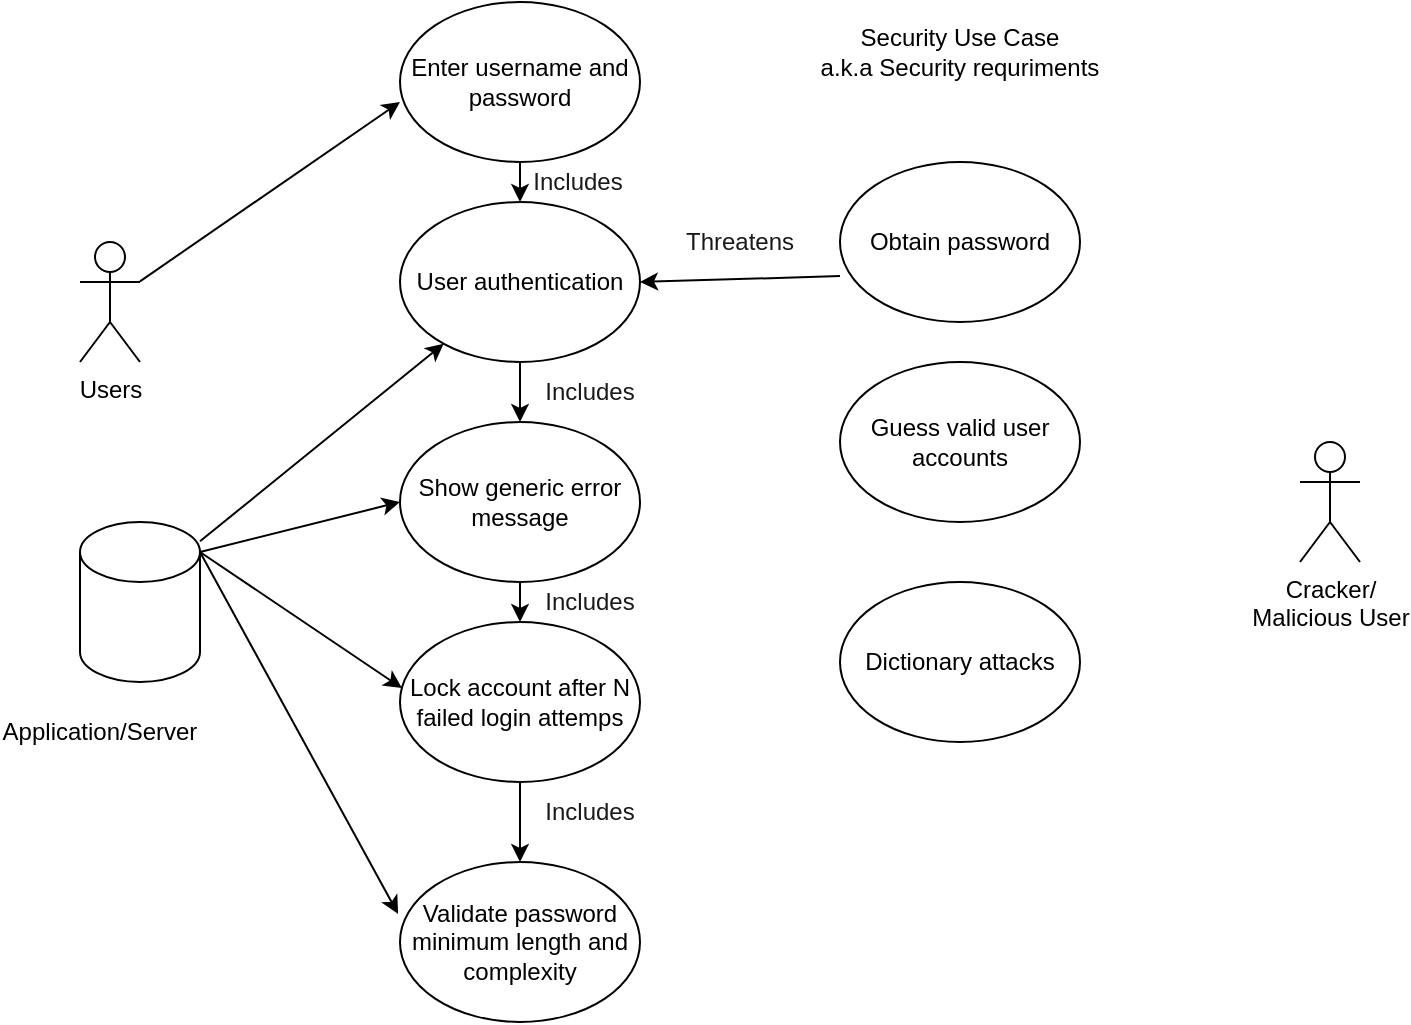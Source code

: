<mxfile version="17.0.0" type="github">
  <diagram id="bdNYrvAYxolotcpvOu4s" name="Page-1">
    <mxGraphModel dx="1186" dy="790" grid="1" gridSize="10" guides="1" tooltips="1" connect="1" arrows="1" fold="1" page="1" pageScale="1" pageWidth="850" pageHeight="1100" math="0" shadow="0">
      <root>
        <mxCell id="0" />
        <mxCell id="1" parent="0" />
        <mxCell id="CPRjn7crAsUhfM99n91P-1" value="Users" style="shape=umlActor;verticalLabelPosition=bottom;verticalAlign=top;html=1;outlineConnect=0;" vertex="1" parent="1">
          <mxGeometry x="140" y="190" width="30" height="60" as="geometry" />
        </mxCell>
        <mxCell id="CPRjn7crAsUhfM99n91P-2" value="" style="shape=cylinder3;whiteSpace=wrap;html=1;boundedLbl=1;backgroundOutline=1;size=15;" vertex="1" parent="1">
          <mxGeometry x="140" y="330" width="60" height="80" as="geometry" />
        </mxCell>
        <mxCell id="CPRjn7crAsUhfM99n91P-3" value="Enter username and password" style="ellipse;whiteSpace=wrap;html=1;" vertex="1" parent="1">
          <mxGeometry x="300" y="70" width="120" height="80" as="geometry" />
        </mxCell>
        <mxCell id="CPRjn7crAsUhfM99n91P-4" value="User authentication" style="ellipse;whiteSpace=wrap;html=1;" vertex="1" parent="1">
          <mxGeometry x="300" y="170" width="120" height="80" as="geometry" />
        </mxCell>
        <mxCell id="CPRjn7crAsUhfM99n91P-5" value="Show generic error message" style="ellipse;whiteSpace=wrap;html=1;" vertex="1" parent="1">
          <mxGeometry x="300" y="280" width="120" height="80" as="geometry" />
        </mxCell>
        <mxCell id="CPRjn7crAsUhfM99n91P-6" value="Lock account after N failed login attemps" style="ellipse;whiteSpace=wrap;html=1;" vertex="1" parent="1">
          <mxGeometry x="300" y="380" width="120" height="80" as="geometry" />
        </mxCell>
        <mxCell id="CPRjn7crAsUhfM99n91P-7" value="Validate password minimum length and complexity " style="ellipse;whiteSpace=wrap;html=1;" vertex="1" parent="1">
          <mxGeometry x="300" y="500" width="120" height="80" as="geometry" />
        </mxCell>
        <mxCell id="CPRjn7crAsUhfM99n91P-8" value="" style="endArrow=classic;html=1;rounded=0;entryX=0;entryY=0.625;entryDx=0;entryDy=0;entryPerimeter=0;" edge="1" parent="1" source="CPRjn7crAsUhfM99n91P-1" target="CPRjn7crAsUhfM99n91P-3">
          <mxGeometry width="50" height="50" relative="1" as="geometry">
            <mxPoint x="400" y="440" as="sourcePoint" />
            <mxPoint x="450" y="390" as="targetPoint" />
          </mxGeometry>
        </mxCell>
        <mxCell id="CPRjn7crAsUhfM99n91P-9" value="" style="endArrow=classic;html=1;rounded=0;" edge="1" parent="1" target="CPRjn7crAsUhfM99n91P-4">
          <mxGeometry width="50" height="50" relative="1" as="geometry">
            <mxPoint x="200" y="339.655" as="sourcePoint" />
            <mxPoint x="330" y="250" as="targetPoint" />
          </mxGeometry>
        </mxCell>
        <mxCell id="CPRjn7crAsUhfM99n91P-10" value="" style="endArrow=classic;html=1;rounded=0;exitX=1;exitY=0;exitDx=0;exitDy=15;exitPerimeter=0;entryX=0;entryY=0.5;entryDx=0;entryDy=0;" edge="1" parent="1" source="CPRjn7crAsUhfM99n91P-2" target="CPRjn7crAsUhfM99n91P-5">
          <mxGeometry width="50" height="50" relative="1" as="geometry">
            <mxPoint x="200" y="380" as="sourcePoint" />
            <mxPoint x="250" y="330" as="targetPoint" />
          </mxGeometry>
        </mxCell>
        <mxCell id="CPRjn7crAsUhfM99n91P-11" value="" style="endArrow=classic;html=1;rounded=0;exitX=1;exitY=0;exitDx=0;exitDy=15;exitPerimeter=0;entryX=0.008;entryY=0.413;entryDx=0;entryDy=0;entryPerimeter=0;" edge="1" parent="1" source="CPRjn7crAsUhfM99n91P-2" target="CPRjn7crAsUhfM99n91P-6">
          <mxGeometry width="50" height="50" relative="1" as="geometry">
            <mxPoint x="210" y="355" as="sourcePoint" />
            <mxPoint x="310" y="330" as="targetPoint" />
          </mxGeometry>
        </mxCell>
        <mxCell id="CPRjn7crAsUhfM99n91P-12" value="" style="endArrow=classic;html=1;rounded=0;exitX=1;exitY=0;exitDx=0;exitDy=15;exitPerimeter=0;entryX=-0.008;entryY=0.325;entryDx=0;entryDy=0;entryPerimeter=0;" edge="1" parent="1" source="CPRjn7crAsUhfM99n91P-2" target="CPRjn7crAsUhfM99n91P-7">
          <mxGeometry width="50" height="50" relative="1" as="geometry">
            <mxPoint x="210" y="355" as="sourcePoint" />
            <mxPoint x="300" y="490" as="targetPoint" />
          </mxGeometry>
        </mxCell>
        <mxCell id="CPRjn7crAsUhfM99n91P-13" value="Application/Server" style="text;html=1;strokeColor=none;fillColor=none;align=center;verticalAlign=middle;whiteSpace=wrap;rounded=0;" vertex="1" parent="1">
          <mxGeometry x="100" y="420" width="100" height="30" as="geometry" />
        </mxCell>
        <mxCell id="CPRjn7crAsUhfM99n91P-14" value="Obtain password" style="ellipse;whiteSpace=wrap;html=1;" vertex="1" parent="1">
          <mxGeometry x="520" y="150" width="120" height="80" as="geometry" />
        </mxCell>
        <mxCell id="CPRjn7crAsUhfM99n91P-15" value="Guess valid user accounts" style="ellipse;whiteSpace=wrap;html=1;" vertex="1" parent="1">
          <mxGeometry x="520" y="250" width="120" height="80" as="geometry" />
        </mxCell>
        <mxCell id="CPRjn7crAsUhfM99n91P-16" value="Dictionary attacks" style="ellipse;whiteSpace=wrap;html=1;" vertex="1" parent="1">
          <mxGeometry x="520" y="360" width="120" height="80" as="geometry" />
        </mxCell>
        <mxCell id="CPRjn7crAsUhfM99n91P-17" value="&lt;div&gt;Security Use Case&lt;/div&gt;&lt;div&gt;a.k.a Security requriments&lt;br&gt;&lt;/div&gt;" style="text;html=1;strokeColor=none;fillColor=none;align=center;verticalAlign=middle;whiteSpace=wrap;rounded=0;" vertex="1" parent="1">
          <mxGeometry x="490" y="80" width="180" height="30" as="geometry" />
        </mxCell>
        <mxCell id="CPRjn7crAsUhfM99n91P-18" value="" style="endArrow=classic;html=1;rounded=0;fontColor=#FF3333;entryX=1;entryY=0.5;entryDx=0;entryDy=0;exitX=0;exitY=0.713;exitDx=0;exitDy=0;exitPerimeter=0;" edge="1" parent="1" source="CPRjn7crAsUhfM99n91P-14" target="CPRjn7crAsUhfM99n91P-4">
          <mxGeometry width="50" height="50" relative="1" as="geometry">
            <mxPoint x="400" y="440" as="sourcePoint" />
            <mxPoint x="450" y="390" as="targetPoint" />
          </mxGeometry>
        </mxCell>
        <mxCell id="CPRjn7crAsUhfM99n91P-19" value="" style="endArrow=classic;html=1;rounded=0;fontColor=#FF3333;exitX=0.5;exitY=1;exitDx=0;exitDy=0;" edge="1" parent="1" source="CPRjn7crAsUhfM99n91P-3" target="CPRjn7crAsUhfM99n91P-4">
          <mxGeometry width="50" height="50" relative="1" as="geometry">
            <mxPoint x="400" y="440" as="sourcePoint" />
            <mxPoint x="450" y="390" as="targetPoint" />
          </mxGeometry>
        </mxCell>
        <mxCell id="CPRjn7crAsUhfM99n91P-20" value="" style="endArrow=classic;html=1;rounded=0;fontColor=#FF3333;exitX=0.5;exitY=1;exitDx=0;exitDy=0;entryX=0.5;entryY=0;entryDx=0;entryDy=0;" edge="1" parent="1" source="CPRjn7crAsUhfM99n91P-4" target="CPRjn7crAsUhfM99n91P-5">
          <mxGeometry width="50" height="50" relative="1" as="geometry">
            <mxPoint x="370" y="160" as="sourcePoint" />
            <mxPoint x="370" y="180" as="targetPoint" />
            <Array as="points">
              <mxPoint x="360" y="260" />
            </Array>
          </mxGeometry>
        </mxCell>
        <mxCell id="CPRjn7crAsUhfM99n91P-21" value="" style="endArrow=classic;html=1;rounded=0;fontColor=#FF3333;exitX=0.5;exitY=1;exitDx=0;exitDy=0;entryX=0.5;entryY=0;entryDx=0;entryDy=0;" edge="1" parent="1" source="CPRjn7crAsUhfM99n91P-5" target="CPRjn7crAsUhfM99n91P-6">
          <mxGeometry width="50" height="50" relative="1" as="geometry">
            <mxPoint x="370" y="260" as="sourcePoint" />
            <mxPoint x="370" y="290" as="targetPoint" />
            <Array as="points" />
          </mxGeometry>
        </mxCell>
        <mxCell id="CPRjn7crAsUhfM99n91P-22" value="" style="endArrow=classic;html=1;rounded=0;fontColor=#FF3333;exitX=0.5;exitY=1;exitDx=0;exitDy=0;entryX=0.5;entryY=0;entryDx=0;entryDy=0;" edge="1" parent="1" source="CPRjn7crAsUhfM99n91P-6" target="CPRjn7crAsUhfM99n91P-7">
          <mxGeometry width="50" height="50" relative="1" as="geometry">
            <mxPoint x="370" y="370" as="sourcePoint" />
            <mxPoint x="370" y="390" as="targetPoint" />
            <Array as="points" />
          </mxGeometry>
        </mxCell>
        <mxCell id="CPRjn7crAsUhfM99n91P-23" value="&lt;font color=&quot;#1A1A1A&quot;&gt;Includes&lt;/font&gt;" style="text;html=1;strokeColor=none;fillColor=none;align=center;verticalAlign=middle;whiteSpace=wrap;rounded=0;fontColor=#FF3333;" vertex="1" parent="1">
          <mxGeometry x="359" y="145" width="60" height="30" as="geometry" />
        </mxCell>
        <mxCell id="CPRjn7crAsUhfM99n91P-24" value="&lt;font color=&quot;#1A1A1A&quot;&gt;Includes&lt;/font&gt;" style="text;html=1;strokeColor=none;fillColor=none;align=center;verticalAlign=middle;whiteSpace=wrap;rounded=0;fontColor=#FF3333;" vertex="1" parent="1">
          <mxGeometry x="365" y="250" width="60" height="30" as="geometry" />
        </mxCell>
        <mxCell id="CPRjn7crAsUhfM99n91P-25" value="&lt;font color=&quot;#1A1A1A&quot;&gt;Includes&lt;/font&gt;" style="text;html=1;strokeColor=none;fillColor=none;align=center;verticalAlign=middle;whiteSpace=wrap;rounded=0;fontColor=#FF3333;" vertex="1" parent="1">
          <mxGeometry x="365" y="355" width="60" height="30" as="geometry" />
        </mxCell>
        <mxCell id="CPRjn7crAsUhfM99n91P-26" value="&lt;font color=&quot;#1A1A1A&quot;&gt;Includes&lt;/font&gt;" style="text;html=1;strokeColor=none;fillColor=none;align=center;verticalAlign=middle;whiteSpace=wrap;rounded=0;fontColor=#FF3333;" vertex="1" parent="1">
          <mxGeometry x="365" y="460" width="60" height="30" as="geometry" />
        </mxCell>
        <mxCell id="CPRjn7crAsUhfM99n91P-27" value="Threatens" style="text;html=1;strokeColor=none;fillColor=none;align=center;verticalAlign=middle;whiteSpace=wrap;rounded=0;fontColor=#1A1A1A;" vertex="1" parent="1">
          <mxGeometry x="440" y="175" width="60" height="30" as="geometry" />
        </mxCell>
        <mxCell id="CPRjn7crAsUhfM99n91P-28" value="&lt;div&gt;Cracker/&lt;/div&gt;&lt;div&gt;Malicious User&lt;/div&gt;&lt;div&gt;&lt;br&gt;&lt;/div&gt;" style="shape=umlActor;verticalLabelPosition=bottom;verticalAlign=top;html=1;outlineConnect=0;" vertex="1" parent="1">
          <mxGeometry x="750" y="290" width="30" height="60" as="geometry" />
        </mxCell>
      </root>
    </mxGraphModel>
  </diagram>
</mxfile>
